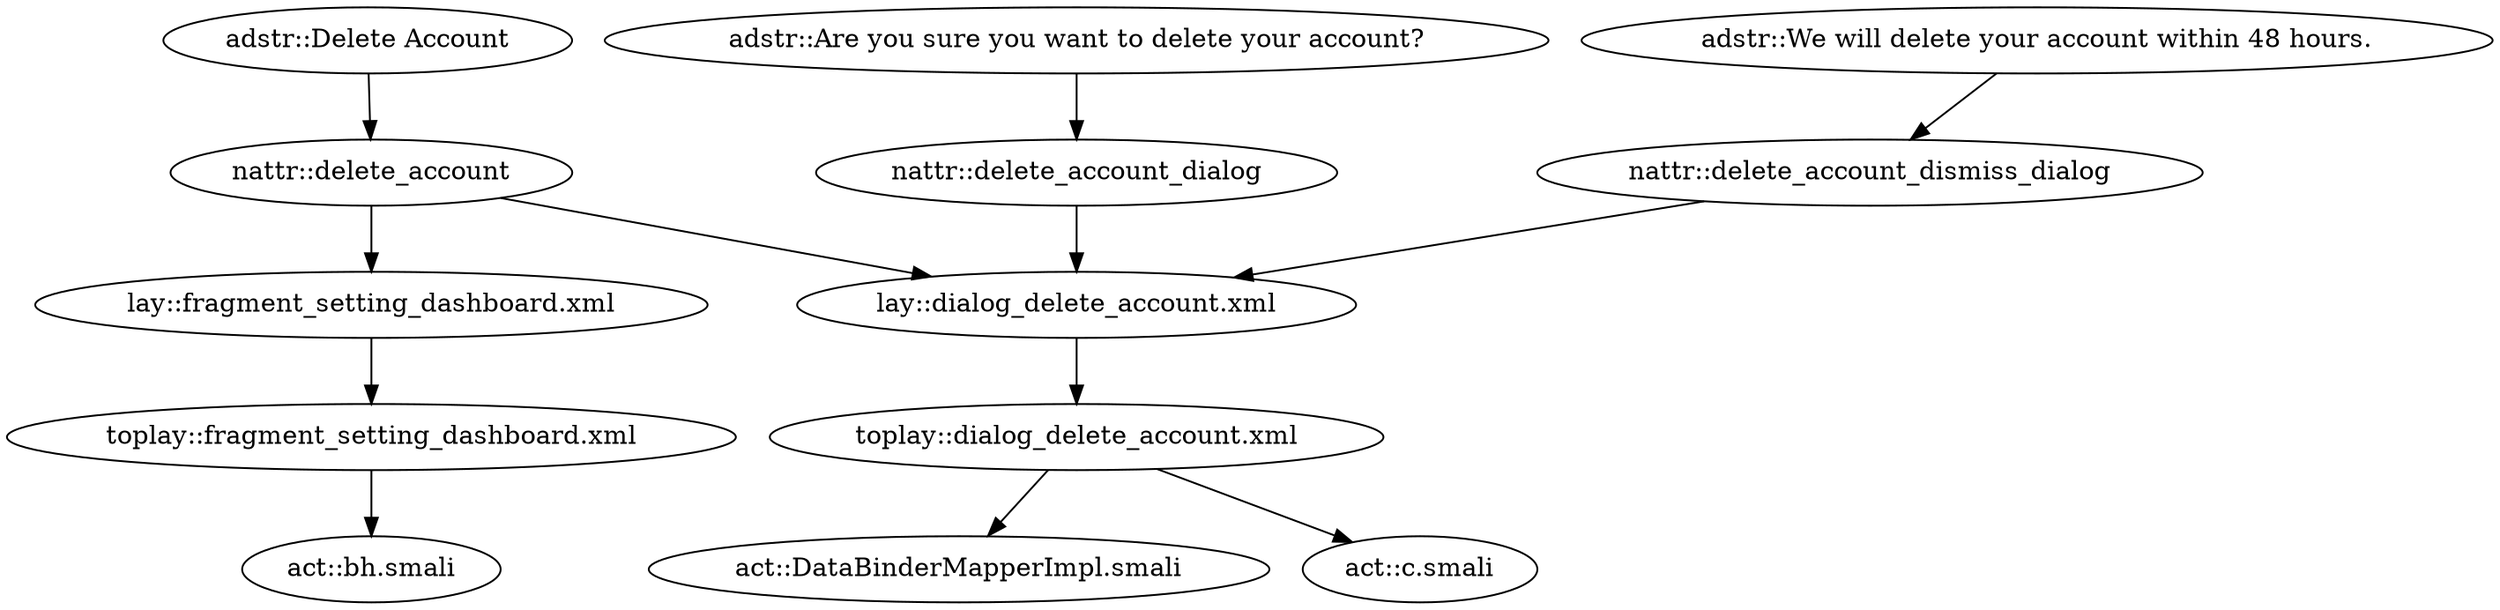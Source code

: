 digraph G {
"adstr::Delete Account" -> "nattr::delete_account"
"adstr::Are you sure you want to delete your account?" -> "nattr::delete_account_dialog"
"adstr::We will delete your account within 48 hours." -> "nattr::delete_account_dismiss_dialog"
"nattr::delete_account" -> "lay::dialog_delete_account.xml"
"nattr::delete_account" -> "lay::fragment_setting_dashboard.xml"
"nattr::delete_account_dialog" -> "lay::dialog_delete_account.xml"
"nattr::delete_account_dismiss_dialog" -> "lay::dialog_delete_account.xml"
"lay::dialog_delete_account.xml" -> "toplay::dialog_delete_account.xml"
"lay::fragment_setting_dashboard.xml" -> "toplay::fragment_setting_dashboard.xml"
"toplay::dialog_delete_account.xml" -> "act::c.smali"
"toplay::dialog_delete_account.xml" -> "act::DataBinderMapperImpl.smali"
"toplay::fragment_setting_dashboard.xml" -> "act::bh.smali"
}
